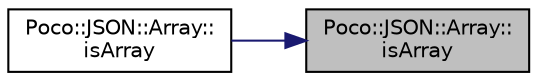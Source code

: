 digraph "Poco::JSON::Array::isArray"
{
 // LATEX_PDF_SIZE
  edge [fontname="Helvetica",fontsize="10",labelfontname="Helvetica",labelfontsize="10"];
  node [fontname="Helvetica",fontsize="10",shape=record];
  rankdir="RL";
  Node1 [label="Poco::JSON::Array::\lisArray",height=0.2,width=0.4,color="black", fillcolor="grey75", style="filled", fontcolor="black",tooltip="Returns the size of the array."];
  Node1 -> Node2 [dir="back",color="midnightblue",fontsize="10",style="solid",fontname="Helvetica"];
  Node2 [label="Poco::JSON::Array::\lisArray",height=0.2,width=0.4,color="black", fillcolor="white", style="filled",URL="$classPoco_1_1JSON_1_1Array.html#a7ad4ead496c8b14d195ddfef8825247a",tooltip="Returns true when the element is an array."];
}
